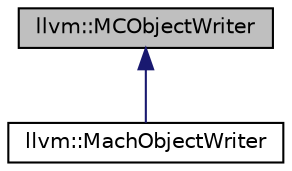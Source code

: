 digraph "llvm::MCObjectWriter"
{
 // LATEX_PDF_SIZE
  bgcolor="transparent";
  edge [fontname="Helvetica",fontsize="10",labelfontname="Helvetica",labelfontsize="10"];
  node [fontname="Helvetica",fontsize="10",shape="box"];
  Node1 [label="llvm::MCObjectWriter",height=0.2,width=0.4,color="black", fillcolor="grey75", style="filled", fontcolor="black",tooltip="Defines the object file and target independent interfaces used by the assembler backend to write nati..."];
  Node1 -> Node2 [dir="back",color="midnightblue",fontsize="10",style="solid",fontname="Helvetica"];
  Node2 [label="llvm::MachObjectWriter",height=0.2,width=0.4,color="black",URL="$classllvm_1_1MachObjectWriter.html",tooltip=" "];
}
